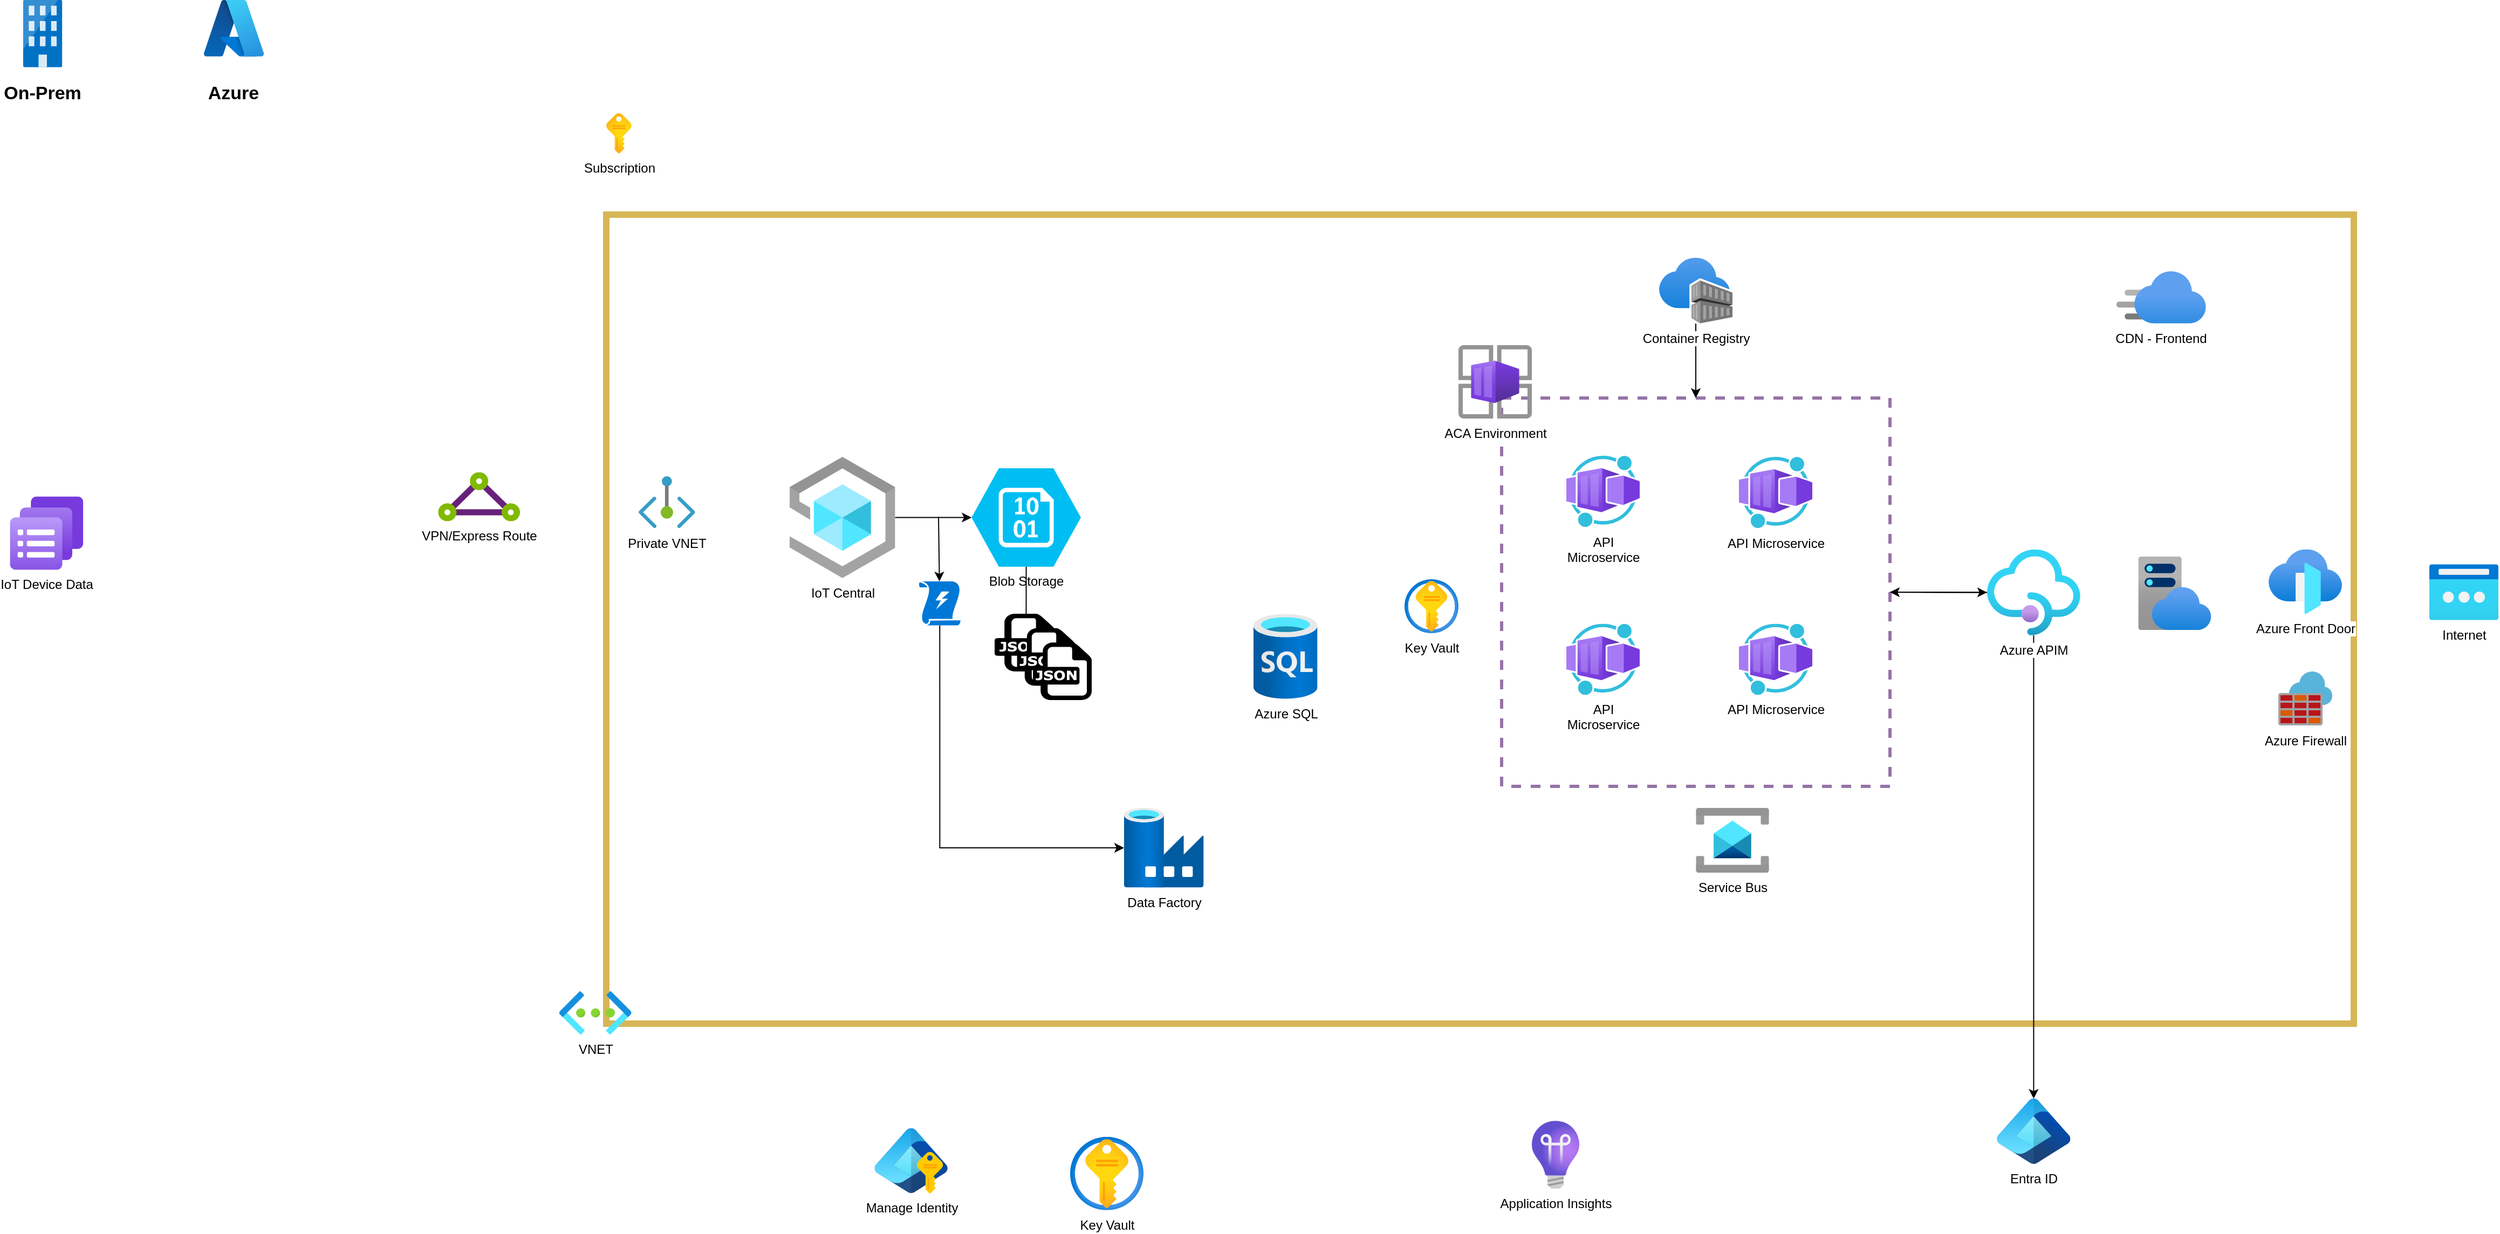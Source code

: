 <mxfile version="26.0.10">
  <diagram name="Whole" id="AuyXfq2_moRyz8LbtVFH">
    <mxGraphModel dx="3211" dy="783" grid="1" gridSize="10" guides="1" tooltips="1" connect="1" arrows="1" fold="1" page="1" pageScale="1" pageWidth="1920" pageHeight="1200" math="0" shadow="0">
      <root>
        <mxCell id="0" />
        <mxCell id="1" parent="0" />
        <mxCell id="g120J7WL0OqZ0HNRY8yo-99" value="" style="whiteSpace=wrap;html=1;fillColor=none;strokeColor=#d6b656;strokeWidth=6;" vertex="1" parent="1">
          <mxGeometry x="70" y="240" width="1620" height="750" as="geometry" />
        </mxCell>
        <mxCell id="g120J7WL0OqZ0HNRY8yo-98" style="edgeStyle=orthogonalEdgeStyle;rounded=0;orthogonalLoop=1;jettySize=auto;html=1;" edge="1" parent="1" source="g120J7WL0OqZ0HNRY8yo-49" target="g120J7WL0OqZ0HNRY8yo-31">
          <mxGeometry relative="1" as="geometry" />
        </mxCell>
        <mxCell id="g120J7WL0OqZ0HNRY8yo-49" value="" style="whiteSpace=wrap;html=1;fillColor=none;dashed=1;strokeColor=#9673a6;strokeWidth=3;" vertex="1" parent="1">
          <mxGeometry x="900" y="410" width="360" height="360" as="geometry" />
        </mxCell>
        <mxCell id="g120J7WL0OqZ0HNRY8yo-4" value="" style="image;sketch=0;aspect=fixed;html=1;points=[];align=center;fontSize=12;image=img/lib/mscae/Exchange_On_premises_Access.svg;" vertex="1" parent="1">
          <mxGeometry x="-470.5" y="41" width="36.2" height="62.42" as="geometry" />
        </mxCell>
        <mxCell id="g120J7WL0OqZ0HNRY8yo-10" value="VNET" style="image;aspect=fixed;html=1;points=[];align=center;fontSize=12;image=img/lib/azure2/networking/Virtual_Networks.svg;" vertex="1" parent="1">
          <mxGeometry x="26.38" y="960" width="67" height="40" as="geometry" />
        </mxCell>
        <mxCell id="g120J7WL0OqZ0HNRY8yo-11" value="" style="image;aspect=fixed;html=1;points=[];align=center;fontSize=12;image=img/lib/azure2/other/Azure_A.svg;" vertex="1" parent="1">
          <mxGeometry x="-303.0" y="41" width="55.59" height="52.42" as="geometry" />
        </mxCell>
        <mxCell id="g120J7WL0OqZ0HNRY8yo-14" value="IoT Central" style="image;aspect=fixed;html=1;points=[];align=center;fontSize=12;image=img/lib/azure2/iot/IoT_Central_Applications.svg;" vertex="1" parent="1">
          <mxGeometry x="240" y="464.5" width="97.82" height="112.5" as="geometry" />
        </mxCell>
        <mxCell id="g120J7WL0OqZ0HNRY8yo-15" value="Private VNET" style="image;aspect=fixed;html=1;points=[];align=center;fontSize=12;image=img/lib/azure2/networking/Private_Endpoint.svg;" vertex="1" parent="1">
          <mxGeometry x="100" y="482.5" width="52.36" height="48" as="geometry" />
        </mxCell>
        <mxCell id="g120J7WL0OqZ0HNRY8yo-16" value="On-Prem" style="text;strokeColor=none;align=center;fillColor=none;html=1;verticalAlign=middle;whiteSpace=wrap;rounded=0;fontStyle=1;fontSize=17;" vertex="1" parent="1">
          <mxGeometry x="-490.0" y="113.42" width="75.2" height="30" as="geometry" />
        </mxCell>
        <mxCell id="g120J7WL0OqZ0HNRY8yo-20" value="Azure" style="text;strokeColor=none;align=center;fillColor=none;html=1;verticalAlign=middle;whiteSpace=wrap;rounded=0;fontStyle=1;fontSize=17;" vertex="1" parent="1">
          <mxGeometry x="-312.8" y="113.42" width="75.2" height="30" as="geometry" />
        </mxCell>
        <mxCell id="g120J7WL0OqZ0HNRY8yo-21" value="VPN/Express Route" style="image;sketch=0;aspect=fixed;html=1;points=[];align=center;fontSize=12;image=img/lib/mscae/Express_Route.svg;" vertex="1" parent="1">
          <mxGeometry x="-85.8" y="478.75" width="75.83" height="45.5" as="geometry" />
        </mxCell>
        <mxCell id="g120J7WL0OqZ0HNRY8yo-25" value="Blob Storage&lt;div&gt;&lt;br&gt;&lt;/div&gt;" style="verticalLabelPosition=bottom;html=1;verticalAlign=top;align=center;strokeColor=none;fillColor=#00BEF2;shape=mxgraph.azure.storage_blob;" vertex="1" parent="1">
          <mxGeometry x="408.61" y="475.13" width="101.39" height="91.25" as="geometry" />
        </mxCell>
        <mxCell id="g120J7WL0OqZ0HNRY8yo-26" value="Data Factory" style="image;aspect=fixed;html=1;points=[];align=center;fontSize=12;image=img/lib/azure2/databases/Data_Factory.svg;" vertex="1" parent="1">
          <mxGeometry x="550" y="790" width="73.75" height="73.75" as="geometry" />
        </mxCell>
        <mxCell id="g120J7WL0OqZ0HNRY8yo-28" value="ACA Environment" style="image;aspect=fixed;html=1;points=[];align=center;fontSize=12;image=img/lib/azure2/other/Container_App_Environments.svg;" vertex="1" parent="1">
          <mxGeometry x="860" y="361" width="68" height="68" as="geometry" />
        </mxCell>
        <mxCell id="g120J7WL0OqZ0HNRY8yo-29" value="API Microservice" style="image;aspect=fixed;html=1;points=[];align=center;fontSize=12;image=img/lib/azure2/other/Worker_Container_App.svg;" vertex="1" parent="1">
          <mxGeometry x="1120" y="464.5" width="68" height="66" as="geometry" />
        </mxCell>
        <mxCell id="g120J7WL0OqZ0HNRY8yo-91" style="edgeStyle=orthogonalEdgeStyle;rounded=0;orthogonalLoop=1;jettySize=auto;html=1;" edge="1" parent="1" source="g120J7WL0OqZ0HNRY8yo-31" target="g120J7WL0OqZ0HNRY8yo-36">
          <mxGeometry relative="1" as="geometry" />
        </mxCell>
        <mxCell id="g120J7WL0OqZ0HNRY8yo-97" value="" style="edgeStyle=orthogonalEdgeStyle;rounded=0;orthogonalLoop=1;jettySize=auto;html=1;" edge="1" parent="1" source="g120J7WL0OqZ0HNRY8yo-31" target="g120J7WL0OqZ0HNRY8yo-49">
          <mxGeometry relative="1" as="geometry" />
        </mxCell>
        <mxCell id="g120J7WL0OqZ0HNRY8yo-31" value="Azure APIM" style="image;aspect=fixed;html=1;points=[];align=center;fontSize=12;image=img/lib/azure2/app_services/API_Management_Services.svg;" vertex="1" parent="1">
          <mxGeometry x="1350" y="550.25" width="86.4" height="79.75" as="geometry" />
        </mxCell>
        <mxCell id="g120J7WL0OqZ0HNRY8yo-32" value="Azure Front Door" style="image;aspect=fixed;html=1;points=[];align=center;fontSize=12;image=img/lib/azure2/networking/Front_Doors.svg;" vertex="1" parent="1">
          <mxGeometry x="1611" y="550.25" width="68" height="60" as="geometry" />
        </mxCell>
        <mxCell id="g120J7WL0OqZ0HNRY8yo-33" value="Internet" style="image;aspect=fixed;html=1;points=[];align=center;fontSize=12;image=img/lib/azure2/networking/Public_IP_Addresses_Classic.svg;" vertex="1" parent="1">
          <mxGeometry x="1760" y="564" width="64" height="52" as="geometry" />
        </mxCell>
        <mxCell id="g120J7WL0OqZ0HNRY8yo-35" value="Manage Identity" style="image;aspect=fixed;html=1;points=[];align=center;fontSize=12;image=img/lib/azure2/identity/Entra_Managed_Identities.svg;" vertex="1" parent="1">
          <mxGeometry x="318.61" y="1086.99" width="68" height="60.44" as="geometry" />
        </mxCell>
        <mxCell id="g120J7WL0OqZ0HNRY8yo-36" value="Entra ID" style="image;aspect=fixed;html=1;points=[];align=center;fontSize=12;image=img/lib/azure2/other/Entra_Identity.svg;" vertex="1" parent="1">
          <mxGeometry x="1359.2" y="1059.56" width="68" height="60.44" as="geometry" />
        </mxCell>
        <mxCell id="g120J7WL0OqZ0HNRY8yo-37" value="Service Bus" style="image;aspect=fixed;html=1;points=[];align=center;fontSize=12;image=img/lib/azure2/integration/Service_Bus.svg;" vertex="1" parent="1">
          <mxGeometry x="1080" y="790" width="68" height="60" as="geometry" />
        </mxCell>
        <mxCell id="g120J7WL0OqZ0HNRY8yo-40" value="Azure Firewall" style="image;sketch=0;aspect=fixed;html=1;points=[];align=center;fontSize=12;image=img/lib/mscae/Azure_Firewall.svg;" vertex="1" parent="1">
          <mxGeometry x="1620" y="663.5" width="50" height="50" as="geometry" />
        </mxCell>
        <mxCell id="g120J7WL0OqZ0HNRY8yo-42" value="API&lt;div&gt;Microservice&lt;/div&gt;" style="image;aspect=fixed;html=1;points=[];align=center;fontSize=12;image=img/lib/azure2/other/Worker_Container_App.svg;" vertex="1" parent="1">
          <mxGeometry x="960" y="463.5" width="68" height="66" as="geometry" />
        </mxCell>
        <mxCell id="g120J7WL0OqZ0HNRY8yo-75" style="edgeStyle=orthogonalEdgeStyle;rounded=0;orthogonalLoop=1;jettySize=auto;html=1;" edge="1" parent="1" source="g120J7WL0OqZ0HNRY8yo-43" target="g120J7WL0OqZ0HNRY8yo-49">
          <mxGeometry relative="1" as="geometry" />
        </mxCell>
        <mxCell id="g120J7WL0OqZ0HNRY8yo-43" value="Container Registry" style="image;aspect=fixed;html=1;points=[];align=center;fontSize=12;image=img/lib/azure2/containers/Container_Registries.svg;" vertex="1" parent="1">
          <mxGeometry x="1046" y="280" width="68" height="61" as="geometry" />
        </mxCell>
        <mxCell id="g120J7WL0OqZ0HNRY8yo-47" value="Subscription" style="image;aspect=fixed;html=1;points=[];align=center;fontSize=12;image=img/lib/azure2/general/Subscriptions.svg;" vertex="1" parent="1">
          <mxGeometry x="70" y="145.69" width="23.38" height="37.73" as="geometry" />
        </mxCell>
        <mxCell id="g120J7WL0OqZ0HNRY8yo-48" value="IoT Device Data" style="image;aspect=fixed;html=1;points=[];align=center;fontSize=12;image=img/lib/azure2/other/Log_Analytics_Query_Pack.svg;" vertex="1" parent="1">
          <mxGeometry x="-482.8" y="501.25" width="68" height="68" as="geometry" />
        </mxCell>
        <mxCell id="g120J7WL0OqZ0HNRY8yo-54" value="API&lt;div&gt;Microservice&lt;/div&gt;" style="image;aspect=fixed;html=1;points=[];align=center;fontSize=12;image=img/lib/azure2/other/Worker_Container_App.svg;" vertex="1" parent="1">
          <mxGeometry x="960" y="619.25" width="68" height="66" as="geometry" />
        </mxCell>
        <mxCell id="g120J7WL0OqZ0HNRY8yo-68" value="CDN - Frontend" style="image;aspect=fixed;html=1;points=[];align=center;fontSize=12;image=img/lib/azure2/networking/CDN_Profiles.svg;" vertex="1" parent="1">
          <mxGeometry x="1470" y="292.25" width="82.87" height="48.75" as="geometry" />
        </mxCell>
        <mxCell id="g120J7WL0OqZ0HNRY8yo-69" value="Key Vault" style="image;aspect=fixed;html=1;points=[];align=center;fontSize=12;image=img/lib/azure2/security/Key_Vaults.svg;" vertex="1" parent="1">
          <mxGeometry x="500" y="1094.93" width="68" height="68" as="geometry" />
        </mxCell>
        <mxCell id="g120J7WL0OqZ0HNRY8yo-76" value="Key Vault" style="image;aspect=fixed;html=1;points=[];align=center;fontSize=12;image=img/lib/azure2/security/Key_Vaults.svg;" vertex="1" parent="1">
          <mxGeometry x="810" y="578" width="50" height="50" as="geometry" />
        </mxCell>
        <mxCell id="g120J7WL0OqZ0HNRY8yo-92" value="API Microservice" style="image;aspect=fixed;html=1;points=[];align=center;fontSize=12;image=img/lib/azure2/other/Worker_Container_App.svg;" vertex="1" parent="1">
          <mxGeometry x="1120" y="619.25" width="68" height="66" as="geometry" />
        </mxCell>
        <mxCell id="g120J7WL0OqZ0HNRY8yo-103" value="" style="group" vertex="1" connectable="0" parent="1">
          <mxGeometry x="430" y="610" width="90" height="80" as="geometry" />
        </mxCell>
        <mxCell id="g120J7WL0OqZ0HNRY8yo-100" value="" style="dashed=0;outlineConnect=0;html=1;align=center;labelPosition=center;verticalLabelPosition=bottom;verticalAlign=top;shape=mxgraph.weblogos.json" vertex="1" parent="g120J7WL0OqZ0HNRY8yo-103">
          <mxGeometry width="54.457" height="53.333" as="geometry" />
        </mxCell>
        <mxCell id="g120J7WL0OqZ0HNRY8yo-101" value="" style="dashed=0;outlineConnect=0;html=1;align=center;labelPosition=center;verticalLabelPosition=bottom;verticalAlign=top;shape=mxgraph.weblogos.json" vertex="1" parent="g120J7WL0OqZ0HNRY8yo-103">
          <mxGeometry x="18.781" y="13.333" width="54.457" height="53.333" as="geometry" />
        </mxCell>
        <mxCell id="g120J7WL0OqZ0HNRY8yo-102" value="" style="dashed=0;outlineConnect=0;html=1;align=center;labelPosition=center;verticalLabelPosition=bottom;verticalAlign=top;shape=mxgraph.weblogos.json" vertex="1" parent="g120J7WL0OqZ0HNRY8yo-103">
          <mxGeometry x="33.523" y="26.667" width="54.457" height="53.333" as="geometry" />
        </mxCell>
        <mxCell id="g120J7WL0OqZ0HNRY8yo-113" value="" style="group" vertex="1" connectable="0" parent="g120J7WL0OqZ0HNRY8yo-103">
          <mxGeometry x="2.02" width="87.98" height="80" as="geometry" />
        </mxCell>
        <mxCell id="g120J7WL0OqZ0HNRY8yo-114" value="" style="dashed=0;outlineConnect=0;html=1;align=center;labelPosition=center;verticalLabelPosition=bottom;verticalAlign=top;shape=mxgraph.weblogos.json" vertex="1" parent="g120J7WL0OqZ0HNRY8yo-113">
          <mxGeometry width="54.457" height="53.333" as="geometry" />
        </mxCell>
        <mxCell id="g120J7WL0OqZ0HNRY8yo-115" value="" style="dashed=0;outlineConnect=0;html=1;align=center;labelPosition=center;verticalLabelPosition=bottom;verticalAlign=top;shape=mxgraph.weblogos.json" vertex="1" parent="g120J7WL0OqZ0HNRY8yo-113">
          <mxGeometry x="18.781" y="13.333" width="54.457" height="53.333" as="geometry" />
        </mxCell>
        <mxCell id="g120J7WL0OqZ0HNRY8yo-116" value="" style="dashed=0;outlineConnect=0;html=1;align=center;labelPosition=center;verticalLabelPosition=bottom;verticalAlign=top;shape=mxgraph.weblogos.json" vertex="1" parent="g120J7WL0OqZ0HNRY8yo-113">
          <mxGeometry x="33.523" y="26.667" width="54.457" height="53.333" as="geometry" />
        </mxCell>
        <mxCell id="g120J7WL0OqZ0HNRY8yo-132" style="edgeStyle=orthogonalEdgeStyle;rounded=0;orthogonalLoop=1;jettySize=auto;html=1;exitX=0.5;exitY=1;exitDx=0;exitDy=0;exitPerimeter=0;" edge="1" parent="1" source="g120J7WL0OqZ0HNRY8yo-104" target="g120J7WL0OqZ0HNRY8yo-26">
          <mxGeometry relative="1" as="geometry">
            <Array as="points">
              <mxPoint x="379" y="827" />
            </Array>
          </mxGeometry>
        </mxCell>
        <mxCell id="g120J7WL0OqZ0HNRY8yo-121" value="" style="image;aspect=fixed;html=1;points=[];align=center;fontSize=12;image=img/lib/azure2/app_services/App_Service_Plans.svg;" vertex="1" parent="1">
          <mxGeometry x="1490" y="557.06" width="68" height="68" as="geometry" />
        </mxCell>
        <mxCell id="g120J7WL0OqZ0HNRY8yo-126" value="Application Insights" style="image;aspect=fixed;html=1;points=[];align=center;fontSize=12;image=img/lib/azure2/devops/Application_Insights.svg;" vertex="1" parent="1">
          <mxGeometry x="928" y="1080" width="44" height="63" as="geometry" />
        </mxCell>
        <mxCell id="g120J7WL0OqZ0HNRY8yo-58" value="Azure SQL" style="image;aspect=fixed;html=1;points=[];align=center;fontSize=12;image=img/lib/azure2/databases/SQL_Database.svg;" vertex="1" parent="1">
          <mxGeometry x="670" y="610" width="59.25" height="79" as="geometry" />
        </mxCell>
        <mxCell id="g120J7WL0OqZ0HNRY8yo-128" value="" style="endArrow=none;html=1;rounded=0;" edge="1" parent="1" source="g120J7WL0OqZ0HNRY8yo-25" target="g120J7WL0OqZ0HNRY8yo-114">
          <mxGeometry width="50" height="50" relative="1" as="geometry">
            <mxPoint x="380" y="610.25" as="sourcePoint" />
            <mxPoint x="441.622" y="800.25" as="targetPoint" />
          </mxGeometry>
        </mxCell>
        <mxCell id="g120J7WL0OqZ0HNRY8yo-131" style="edgeStyle=orthogonalEdgeStyle;rounded=0;orthogonalLoop=1;jettySize=auto;html=1;entryX=0;entryY=0.5;entryDx=0;entryDy=0;entryPerimeter=0;" edge="1" parent="1" source="g120J7WL0OqZ0HNRY8yo-14" target="g120J7WL0OqZ0HNRY8yo-25">
          <mxGeometry relative="1" as="geometry" />
        </mxCell>
        <mxCell id="g120J7WL0OqZ0HNRY8yo-134" value="" style="endArrow=classic;html=1;rounded=0;" edge="1" parent="1" target="g120J7WL0OqZ0HNRY8yo-104">
          <mxGeometry width="50" height="50" relative="1" as="geometry">
            <mxPoint x="378" y="520" as="sourcePoint" />
            <mxPoint x="378" y="670" as="targetPoint" />
          </mxGeometry>
        </mxCell>
        <mxCell id="g120J7WL0OqZ0HNRY8yo-104" value="" style="sketch=0;aspect=fixed;pointerEvents=1;shadow=0;dashed=0;html=1;strokeColor=none;labelPosition=center;verticalLabelPosition=bottom;verticalAlign=top;align=center;shape=mxgraph.mscae.enterprise.triggers;fillColor=#0078D7;" vertex="1" parent="1">
          <mxGeometry x="360" y="580" width="38.31" height="40.75" as="geometry" />
        </mxCell>
      </root>
    </mxGraphModel>
  </diagram>
</mxfile>
